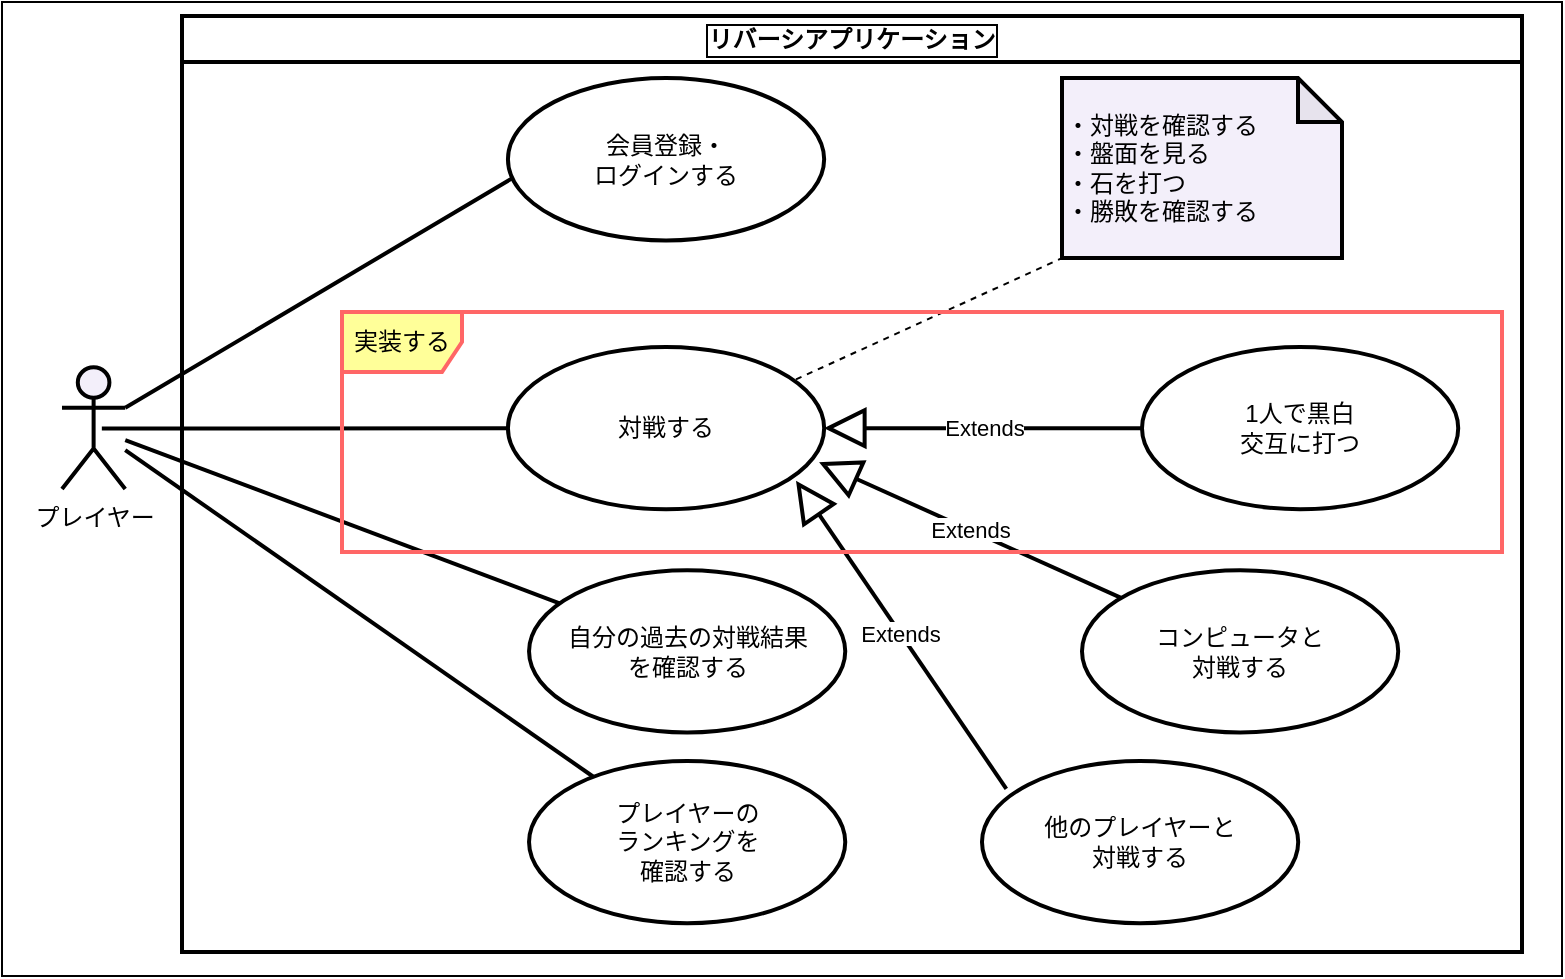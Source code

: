 <mxfile>
    <diagram id="QfJO7KM82MZYqyxudxrP" name="Page-1">
        <mxGraphModel dx="985" dy="525" grid="1" gridSize="10" guides="1" tooltips="1" connect="1" arrows="0" fold="1" page="1" pageScale="1" pageWidth="827" pageHeight="1169" background="#ffffff" math="0" shadow="0">
            <root>
                <mxCell id="0"/>
                <mxCell id="1" parent="0"/>
                <mxCell id="28" value="&lt;font&gt;リバーシアプリケーション&lt;/font&gt;" style="swimlane;whiteSpace=wrap;html=1;fontColor=#000000;labelBorderColor=#000000;strokeColor=#000000;strokeWidth=2;fillColor=none;" vertex="1" parent="1">
                    <mxGeometry x="150" y="112" width="670" height="468" as="geometry"/>
                </mxCell>
                <mxCell id="23" value="" style="rounded=0;whiteSpace=wrap;html=1;labelBackgroundColor=#FFFFFF;strokeColor=#000000;strokeWidth=1;fontColor=#000000;fillColor=none;" parent="28" vertex="1">
                    <mxGeometry x="-90" y="-7" width="780" height="487" as="geometry"/>
                </mxCell>
                <mxCell id="37" value="" style="endArrow=none;html=1;strokeColor=#000000;fontColor=#000000;strokeWidth=2;entryX=0.017;entryY=0.613;entryDx=0;entryDy=0;entryPerimeter=0;exitX=1;exitY=0.333;exitDx=0;exitDy=0;exitPerimeter=0;" edge="1" parent="23" source="2" target="30">
                    <mxGeometry width="50" height="50" relative="1" as="geometry">
                        <mxPoint x="94.865" y="202.917" as="sourcePoint"/>
                        <mxPoint x="147.568" y="152.188" as="targetPoint"/>
                    </mxGeometry>
                </mxCell>
                <mxCell id="31" value="&lt;font color=&quot;#000000&quot;&gt;自分の過去の対戦結果&lt;br&gt;を確認する&lt;/font&gt;" style="ellipse;whiteSpace=wrap;html=1;labelBorderColor=none;strokeColor=#000000;strokeWidth=2;fontColor=#FFFFFF;fillColor=none;" vertex="1" parent="23">
                    <mxGeometry x="263.514" y="284.083" width="158.108" height="81.167" as="geometry"/>
                </mxCell>
                <mxCell id="29" value="&lt;font color=&quot;#000000&quot;&gt;対戦する&lt;/font&gt;" style="ellipse;whiteSpace=wrap;html=1;labelBorderColor=none;strokeColor=#000000;strokeWidth=2;fontColor=#FFFFFF;fillColor=none;" vertex="1" parent="23">
                    <mxGeometry x="252.973" y="172.479" width="158.108" height="81.167" as="geometry"/>
                </mxCell>
                <mxCell id="30" value="&lt;font color=&quot;#000000&quot;&gt;会員登録・&lt;br&gt;ログインする&lt;br&gt;&lt;/font&gt;" style="ellipse;whiteSpace=wrap;html=1;labelBorderColor=none;strokeColor=#000000;strokeWidth=2;fontColor=#FFFFFF;fillColor=none;" vertex="1" parent="23">
                    <mxGeometry x="252.973" y="38.047" width="158.108" height="81.167" as="geometry"/>
                </mxCell>
                <mxCell id="33" value="&lt;font color=&quot;#000000&quot;&gt;コンピュータと&lt;br&gt;対戦する&lt;br&gt;&lt;/font&gt;" style="ellipse;whiteSpace=wrap;html=1;labelBorderColor=none;strokeColor=#000000;strokeWidth=2;fontColor=#FFFFFF;fillColor=none;" vertex="1" parent="23">
                    <mxGeometry x="540.0" y="284.083" width="158.108" height="81.167" as="geometry"/>
                </mxCell>
                <mxCell id="32" value="&lt;font color=&quot;#000000&quot;&gt;1人で黒白&lt;br&gt;交互に打つ&lt;/font&gt;" style="ellipse;whiteSpace=wrap;html=1;labelBorderColor=none;strokeColor=#000000;strokeWidth=2;fontColor=#FFFFFF;fillColor=none;" vertex="1" parent="23">
                    <mxGeometry x="570.0" y="172.479" width="158.108" height="81.167" as="geometry"/>
                </mxCell>
                <mxCell id="40" value="&lt;font color=&quot;#000000&quot;&gt;プレイヤーの&lt;br&gt;ランキングを&lt;br&gt;確認する&lt;/font&gt;" style="ellipse;whiteSpace=wrap;html=1;labelBorderColor=none;strokeColor=#000000;strokeWidth=2;fontColor=#FFFFFF;fillColor=none;" vertex="1" parent="23">
                    <mxGeometry x="263.514" y="379.454" width="158.108" height="81.167" as="geometry"/>
                </mxCell>
                <mxCell id="42" value="&lt;font color=&quot;#000000&quot;&gt;他のプレイヤーと&lt;br&gt;対戦する&lt;br&gt;&lt;/font&gt;" style="ellipse;whiteSpace=wrap;html=1;labelBorderColor=none;strokeColor=#000000;strokeWidth=2;fontColor=#FFFFFF;fillColor=none;" vertex="1" parent="23">
                    <mxGeometry x="489.998" y="379.454" width="158.108" height="81.167" as="geometry"/>
                </mxCell>
                <mxCell id="45" value="&lt;font style=&quot;background-color: rgb(255, 255, 255);&quot;&gt;Extends&lt;/font&gt;" style="endArrow=block;endSize=16;endFill=0;html=1;strokeColor=#000000;strokeWidth=2;fontColor=#000000;labelBackgroundColor=none;entryX=0.984;entryY=0.71;entryDx=0;entryDy=0;entryPerimeter=0;" edge="1" parent="23" source="33" target="29">
                    <mxGeometry width="160" relative="1" as="geometry">
                        <mxPoint x="549.742" y="322.394" as="sourcePoint"/>
                        <mxPoint x="442.703" y="273.938" as="targetPoint"/>
                    </mxGeometry>
                </mxCell>
                <mxCell id="46" value="&lt;font style=&quot;background-color: rgb(255, 255, 255);&quot;&gt;Extends&lt;/font&gt;" style="endArrow=block;endSize=16;endFill=0;html=1;strokeColor=#000000;strokeWidth=2;fontColor=#000000;labelBackgroundColor=none;entryX=1;entryY=0.5;entryDx=0;entryDy=0;" edge="1" parent="23" source="32" target="29">
                    <mxGeometry width="160" relative="1" as="geometry">
                        <mxPoint x="549.742" y="281.811" as="sourcePoint"/>
                        <mxPoint x="442.703" y="233.354" as="targetPoint"/>
                    </mxGeometry>
                </mxCell>
                <mxCell id="43" value="&lt;font style=&quot;background-color: rgb(255, 255, 255);&quot;&gt;Extends&lt;/font&gt;" style="endArrow=block;endSize=16;endFill=0;html=1;strokeColor=#000000;strokeWidth=2;fontColor=#000000;exitX=0.077;exitY=0.172;exitDx=0;exitDy=0;exitPerimeter=0;labelBackgroundColor=none;entryX=0.911;entryY=0.824;entryDx=0;entryDy=0;entryPerimeter=0;" edge="1" parent="23" source="42" target="29">
                    <mxGeometry width="160" relative="1" as="geometry">
                        <mxPoint x="337.297" y="332.276" as="sourcePoint"/>
                        <mxPoint x="505.946" y="332.276" as="targetPoint"/>
                    </mxGeometry>
                </mxCell>
                <mxCell id="2" value="プレイヤー" style="shape=umlActor;verticalLabelPosition=bottom;verticalAlign=top;html=1;strokeColor=#000000;fillColor=#F3EFFA;strokeWidth=2;fontColor=#000000;" parent="23" vertex="1">
                    <mxGeometry x="29.996" y="182.625" width="31.622" height="60.875" as="geometry"/>
                </mxCell>
                <mxCell id="39" value="" style="endArrow=none;html=1;strokeColor=#000000;fontColor=#000000;strokeWidth=2;" edge="1" parent="23" source="2" target="31">
                    <mxGeometry width="50" height="50" relative="1" as="geometry">
                        <mxPoint x="224.514" y="342.422" as="sourcePoint"/>
                        <mxPoint x="277.216" y="291.693" as="targetPoint"/>
                    </mxGeometry>
                </mxCell>
                <mxCell id="41" value="" style="endArrow=none;html=1;strokeColor=#000000;fontColor=#000000;strokeWidth=2;" edge="1" target="40" parent="23" source="2">
                    <mxGeometry width="50" height="50" relative="1" as="geometry">
                        <mxPoint x="150.73" y="311.984" as="sourcePoint"/>
                        <mxPoint x="277.216" y="387.064" as="targetPoint"/>
                    </mxGeometry>
                </mxCell>
                <mxCell id="38" value="" style="endArrow=none;html=1;strokeColor=#000000;fontColor=#000000;entryX=0;entryY=0.5;entryDx=0;entryDy=0;strokeWidth=2;exitX=0.064;exitY=0.438;exitDx=0;exitDy=0;exitPerimeter=0;" edge="1" parent="23" source="23" target="29">
                    <mxGeometry width="50" height="50" relative="1" as="geometry">
                        <mxPoint x="70" y="215" as="sourcePoint"/>
                        <mxPoint x="256.135" y="180.089" as="targetPoint"/>
                    </mxGeometry>
                </mxCell>
                <mxCell id="35" value="・対戦を確認する&lt;br&gt;・盤面を見る&lt;br&gt;・石を打つ&lt;br&gt;・勝敗を確認する" style="shape=note;whiteSpace=wrap;html=1;backgroundOutline=1;darkOpacity=0.05;labelBackgroundColor=none;strokeColor=#000000;strokeWidth=2;fontColor=#000000;fillColor=#F3EFFA;align=left;size=22;" vertex="1" parent="23">
                    <mxGeometry x="530" y="38.05" width="140" height="90" as="geometry"/>
                </mxCell>
                <mxCell id="36" value="" style="endArrow=none;dashed=1;html=1;fontColor=#000000;entryX=0;entryY=1;entryDx=0;entryDy=0;entryPerimeter=0;exitX=0.911;exitY=0.2;exitDx=0;exitDy=0;exitPerimeter=0;strokeColor=#000000;" edge="1" parent="23" source="29" target="35">
                    <mxGeometry width="50" height="50" relative="1" as="geometry">
                        <mxPoint x="330" y="202" as="sourcePoint"/>
                        <mxPoint x="380" y="152" as="targetPoint"/>
                    </mxGeometry>
                </mxCell>
                <mxCell id="47" value="実装する" style="shape=umlFrame;whiteSpace=wrap;html=1;labelBackgroundColor=none;labelBorderColor=none;strokeColor=#FF6666;strokeWidth=2;fontColor=#000000;fillColor=#FFFF99;" vertex="1" parent="1">
                    <mxGeometry x="230" y="260" width="580" height="120" as="geometry"/>
                </mxCell>
            </root>
        </mxGraphModel>
    </diagram>
</mxfile>